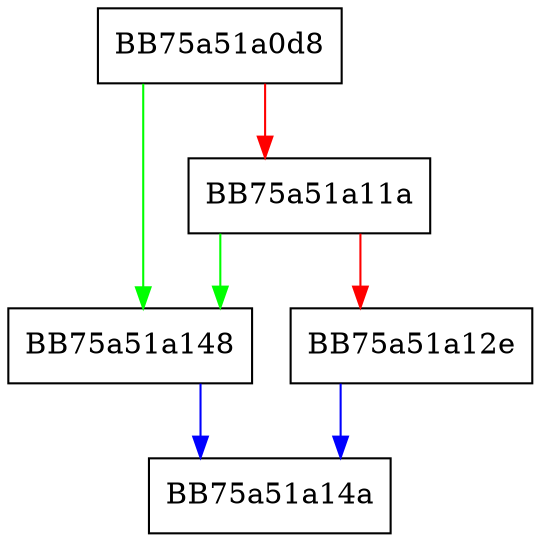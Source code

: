 digraph NewDelegate {
  node [shape="box"];
  graph [splines=ortho];
  BB75a51a0d8 -> BB75a51a148 [color="green"];
  BB75a51a0d8 -> BB75a51a11a [color="red"];
  BB75a51a11a -> BB75a51a148 [color="green"];
  BB75a51a11a -> BB75a51a12e [color="red"];
  BB75a51a12e -> BB75a51a14a [color="blue"];
  BB75a51a148 -> BB75a51a14a [color="blue"];
}